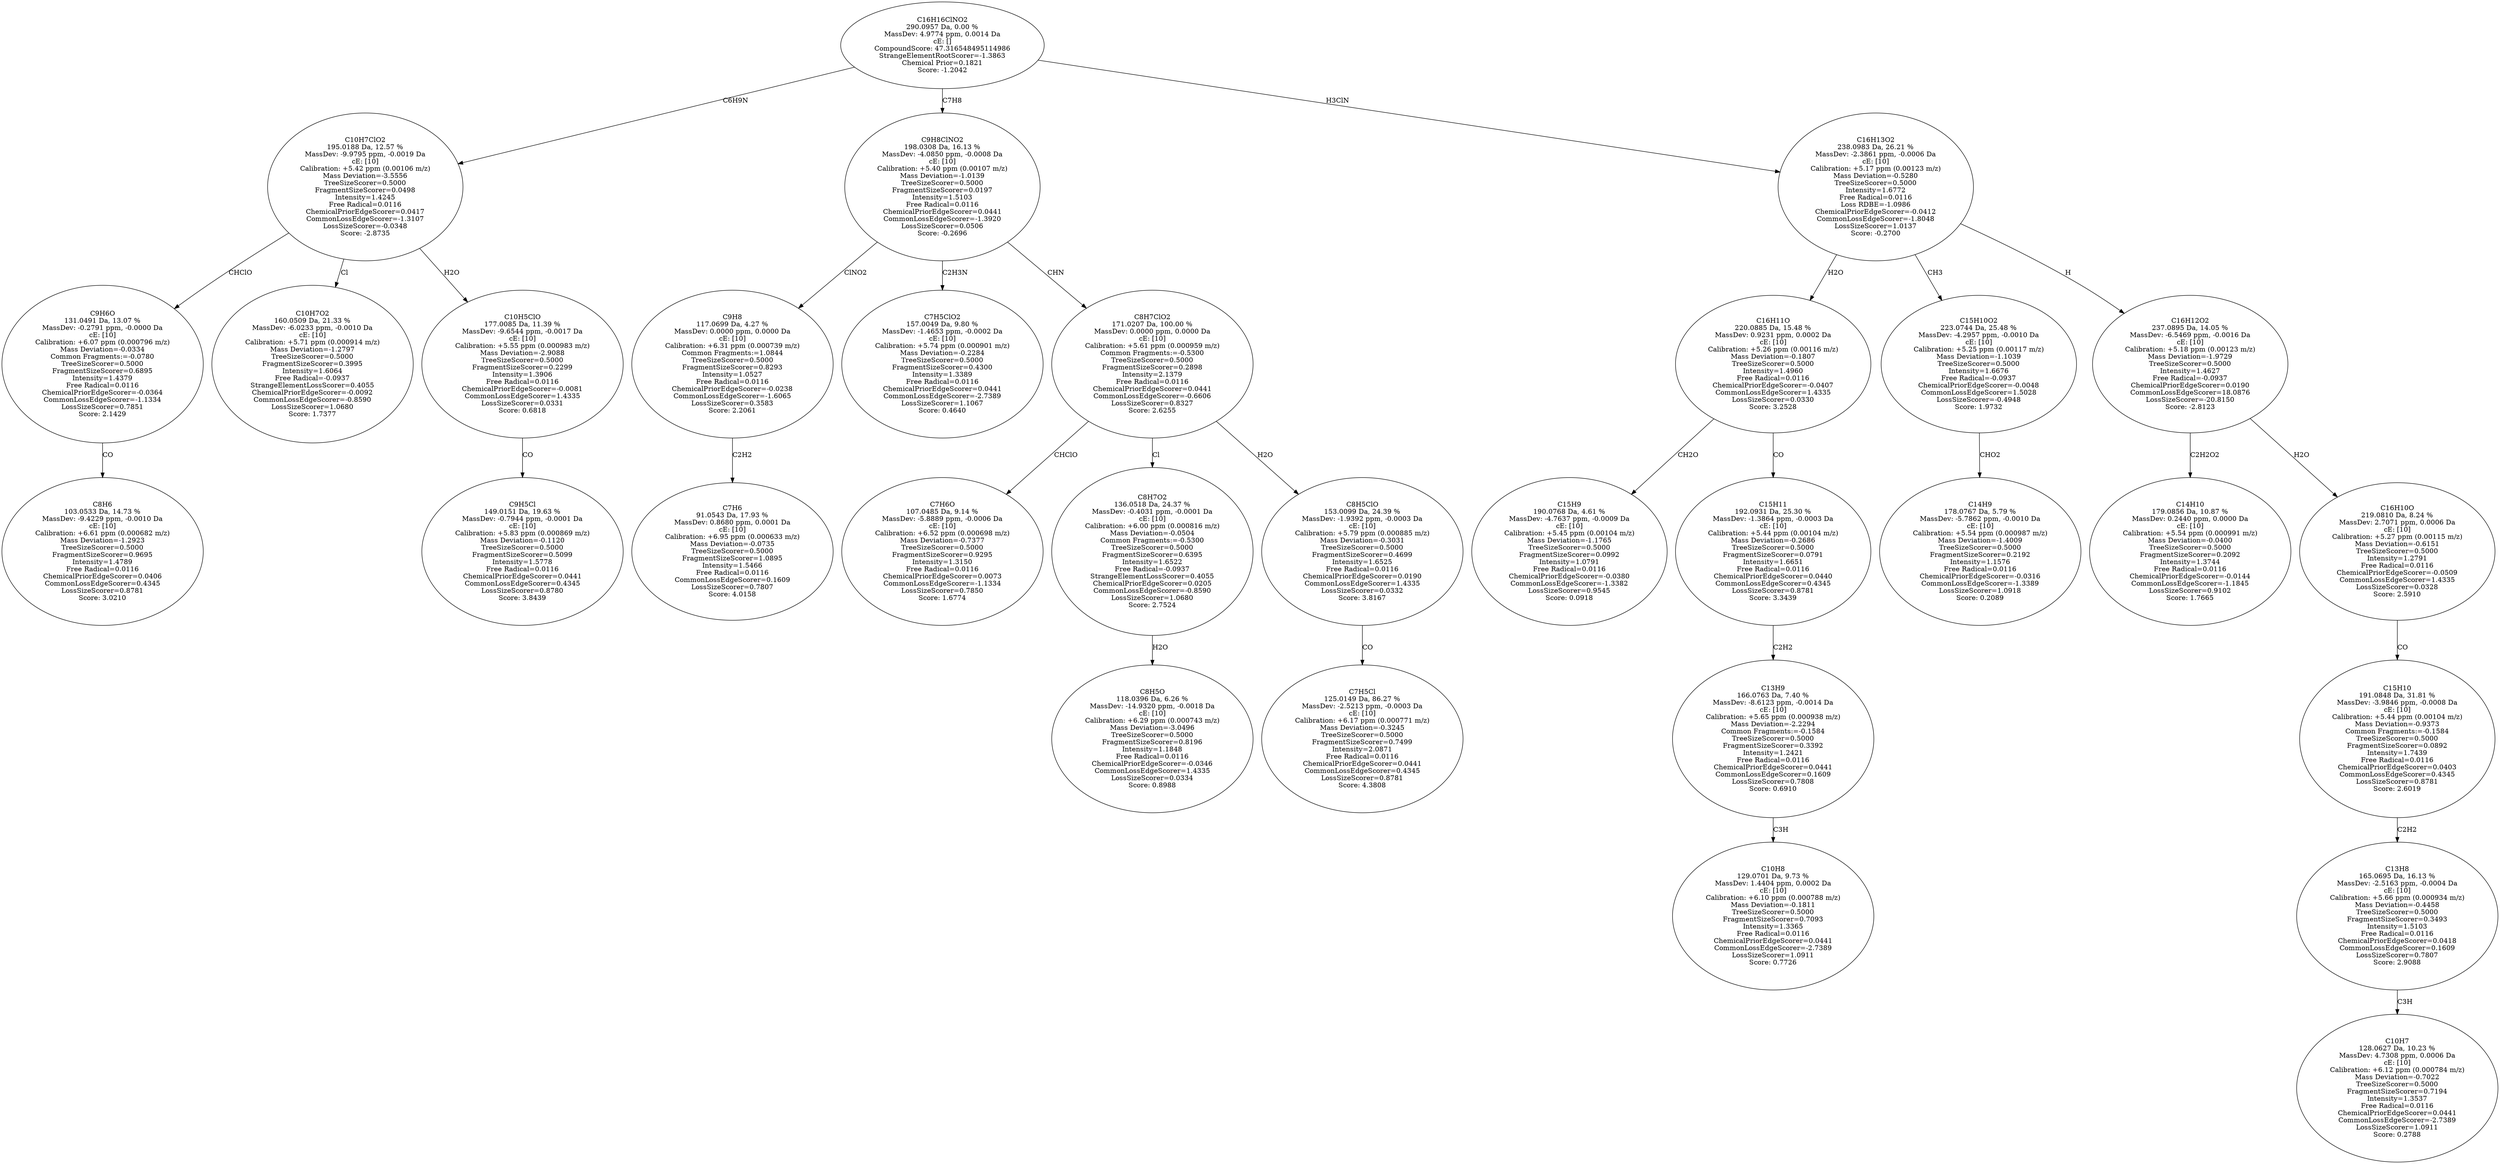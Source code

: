 strict digraph {
v1 [label="C8H6\n103.0533 Da, 14.73 %\nMassDev: -9.4229 ppm, -0.0010 Da\ncE: [10]\nCalibration: +6.61 ppm (0.000682 m/z)\nMass Deviation=-1.2923\nTreeSizeScorer=0.5000\nFragmentSizeScorer=0.9695\nIntensity=1.4789\nFree Radical=0.0116\nChemicalPriorEdgeScorer=0.0406\nCommonLossEdgeScorer=0.4345\nLossSizeScorer=0.8781\nScore: 3.0210"];
v2 [label="C9H6O\n131.0491 Da, 13.07 %\nMassDev: -0.2791 ppm, -0.0000 Da\ncE: [10]\nCalibration: +6.07 ppm (0.000796 m/z)\nMass Deviation=-0.0334\nCommon Fragments:=-0.0780\nTreeSizeScorer=0.5000\nFragmentSizeScorer=0.6895\nIntensity=1.4379\nFree Radical=0.0116\nChemicalPriorEdgeScorer=-0.0364\nCommonLossEdgeScorer=-1.1334\nLossSizeScorer=0.7851\nScore: 2.1429"];
v3 [label="C10H7O2\n160.0509 Da, 21.33 %\nMassDev: -6.0233 ppm, -0.0010 Da\ncE: [10]\nCalibration: +5.71 ppm (0.000914 m/z)\nMass Deviation=-1.2797\nTreeSizeScorer=0.5000\nFragmentSizeScorer=0.3995\nIntensity=1.6064\nFree Radical=-0.0937\nStrangeElementLossScorer=0.4055\nChemicalPriorEdgeScorer=-0.0092\nCommonLossEdgeScorer=-0.8590\nLossSizeScorer=1.0680\nScore: 1.7377"];
v4 [label="C9H5Cl\n149.0151 Da, 19.63 %\nMassDev: -0.7944 ppm, -0.0001 Da\ncE: [10]\nCalibration: +5.83 ppm (0.000869 m/z)\nMass Deviation=-0.1120\nTreeSizeScorer=0.5000\nFragmentSizeScorer=0.5099\nIntensity=1.5778\nFree Radical=0.0116\nChemicalPriorEdgeScorer=0.0441\nCommonLossEdgeScorer=0.4345\nLossSizeScorer=0.8780\nScore: 3.8439"];
v5 [label="C10H5ClO\n177.0085 Da, 11.39 %\nMassDev: -9.6544 ppm, -0.0017 Da\ncE: [10]\nCalibration: +5.55 ppm (0.000983 m/z)\nMass Deviation=-2.9088\nTreeSizeScorer=0.5000\nFragmentSizeScorer=0.2299\nIntensity=1.3906\nFree Radical=0.0116\nChemicalPriorEdgeScorer=-0.0081\nCommonLossEdgeScorer=1.4335\nLossSizeScorer=0.0331\nScore: 0.6818"];
v6 [label="C10H7ClO2\n195.0188 Da, 12.57 %\nMassDev: -9.9795 ppm, -0.0019 Da\ncE: [10]\nCalibration: +5.42 ppm (0.00106 m/z)\nMass Deviation=-3.5556\nTreeSizeScorer=0.5000\nFragmentSizeScorer=0.0498\nIntensity=1.4245\nFree Radical=0.0116\nChemicalPriorEdgeScorer=0.0417\nCommonLossEdgeScorer=-1.3107\nLossSizeScorer=-0.0348\nScore: -2.8735"];
v7 [label="C7H6\n91.0543 Da, 17.93 %\nMassDev: 0.8680 ppm, 0.0001 Da\ncE: [10]\nCalibration: +6.95 ppm (0.000633 m/z)\nMass Deviation=-0.0735\nTreeSizeScorer=0.5000\nFragmentSizeScorer=1.0895\nIntensity=1.5466\nFree Radical=0.0116\nCommonLossEdgeScorer=0.1609\nLossSizeScorer=0.7807\nScore: 4.0158"];
v8 [label="C9H8\n117.0699 Da, 4.27 %\nMassDev: 0.0000 ppm, 0.0000 Da\ncE: [10]\nCalibration: +6.31 ppm (0.000739 m/z)\nCommon Fragments:=1.0844\nTreeSizeScorer=0.5000\nFragmentSizeScorer=0.8293\nIntensity=1.0527\nFree Radical=0.0116\nChemicalPriorEdgeScorer=-0.0238\nCommonLossEdgeScorer=-1.6065\nLossSizeScorer=0.3583\nScore: 2.2061"];
v9 [label="C7H5ClO2\n157.0049 Da, 9.80 %\nMassDev: -1.4653 ppm, -0.0002 Da\ncE: [10]\nCalibration: +5.74 ppm (0.000901 m/z)\nMass Deviation=-0.2284\nTreeSizeScorer=0.5000\nFragmentSizeScorer=0.4300\nIntensity=1.3389\nFree Radical=0.0116\nChemicalPriorEdgeScorer=0.0441\nCommonLossEdgeScorer=-2.7389\nLossSizeScorer=1.1067\nScore: 0.4640"];
v10 [label="C7H6O\n107.0485 Da, 9.14 %\nMassDev: -5.8889 ppm, -0.0006 Da\ncE: [10]\nCalibration: +6.52 ppm (0.000698 m/z)\nMass Deviation=-0.7377\nTreeSizeScorer=0.5000\nFragmentSizeScorer=0.9295\nIntensity=1.3150\nFree Radical=0.0116\nChemicalPriorEdgeScorer=0.0073\nCommonLossEdgeScorer=-1.1334\nLossSizeScorer=0.7850\nScore: 1.6774"];
v11 [label="C8H5O\n118.0396 Da, 6.26 %\nMassDev: -14.9320 ppm, -0.0018 Da\ncE: [10]\nCalibration: +6.29 ppm (0.000743 m/z)\nMass Deviation=-3.0496\nTreeSizeScorer=0.5000\nFragmentSizeScorer=0.8196\nIntensity=1.1848\nFree Radical=0.0116\nChemicalPriorEdgeScorer=-0.0346\nCommonLossEdgeScorer=1.4335\nLossSizeScorer=0.0334\nScore: 0.8988"];
v12 [label="C8H7O2\n136.0518 Da, 24.37 %\nMassDev: -0.4031 ppm, -0.0001 Da\ncE: [10]\nCalibration: +6.00 ppm (0.000816 m/z)\nMass Deviation=-0.0504\nCommon Fragments:=-0.5300\nTreeSizeScorer=0.5000\nFragmentSizeScorer=0.6395\nIntensity=1.6522\nFree Radical=-0.0937\nStrangeElementLossScorer=0.4055\nChemicalPriorEdgeScorer=0.0205\nCommonLossEdgeScorer=-0.8590\nLossSizeScorer=1.0680\nScore: 2.7524"];
v13 [label="C7H5Cl\n125.0149 Da, 86.27 %\nMassDev: -2.5213 ppm, -0.0003 Da\ncE: [10]\nCalibration: +6.17 ppm (0.000771 m/z)\nMass Deviation=-0.3245\nTreeSizeScorer=0.5000\nFragmentSizeScorer=0.7499\nIntensity=2.0871\nFree Radical=0.0116\nChemicalPriorEdgeScorer=0.0441\nCommonLossEdgeScorer=0.4345\nLossSizeScorer=0.8781\nScore: 4.3808"];
v14 [label="C8H5ClO\n153.0099 Da, 24.39 %\nMassDev: -1.9392 ppm, -0.0003 Da\ncE: [10]\nCalibration: +5.79 ppm (0.000885 m/z)\nMass Deviation=-0.3031\nTreeSizeScorer=0.5000\nFragmentSizeScorer=0.4699\nIntensity=1.6525\nFree Radical=0.0116\nChemicalPriorEdgeScorer=0.0190\nCommonLossEdgeScorer=1.4335\nLossSizeScorer=0.0332\nScore: 3.8167"];
v15 [label="C8H7ClO2\n171.0207 Da, 100.00 %\nMassDev: 0.0000 ppm, 0.0000 Da\ncE: [10]\nCalibration: +5.61 ppm (0.000959 m/z)\nCommon Fragments:=-0.5300\nTreeSizeScorer=0.5000\nFragmentSizeScorer=0.2898\nIntensity=2.1379\nFree Radical=0.0116\nChemicalPriorEdgeScorer=0.0441\nCommonLossEdgeScorer=-0.6606\nLossSizeScorer=0.8327\nScore: 2.6255"];
v16 [label="C9H8ClNO2\n198.0308 Da, 16.13 %\nMassDev: -4.0850 ppm, -0.0008 Da\ncE: [10]\nCalibration: +5.40 ppm (0.00107 m/z)\nMass Deviation=-1.0139\nTreeSizeScorer=0.5000\nFragmentSizeScorer=0.0197\nIntensity=1.5103\nFree Radical=0.0116\nChemicalPriorEdgeScorer=0.0441\nCommonLossEdgeScorer=-1.3920\nLossSizeScorer=0.0506\nScore: -0.2696"];
v17 [label="C15H9\n190.0768 Da, 4.61 %\nMassDev: -4.7637 ppm, -0.0009 Da\ncE: [10]\nCalibration: +5.45 ppm (0.00104 m/z)\nMass Deviation=-1.1765\nTreeSizeScorer=0.5000\nFragmentSizeScorer=0.0992\nIntensity=1.0791\nFree Radical=0.0116\nChemicalPriorEdgeScorer=-0.0380\nCommonLossEdgeScorer=-1.3382\nLossSizeScorer=0.9545\nScore: 0.0918"];
v18 [label="C10H8\n129.0701 Da, 9.73 %\nMassDev: 1.4404 ppm, 0.0002 Da\ncE: [10]\nCalibration: +6.10 ppm (0.000788 m/z)\nMass Deviation=-0.1811\nTreeSizeScorer=0.5000\nFragmentSizeScorer=0.7093\nIntensity=1.3365\nFree Radical=0.0116\nChemicalPriorEdgeScorer=0.0441\nCommonLossEdgeScorer=-2.7389\nLossSizeScorer=1.0911\nScore: 0.7726"];
v19 [label="C13H9\n166.0763 Da, 7.40 %\nMassDev: -8.6123 ppm, -0.0014 Da\ncE: [10]\nCalibration: +5.65 ppm (0.000938 m/z)\nMass Deviation=-2.2294\nCommon Fragments:=-0.1584\nTreeSizeScorer=0.5000\nFragmentSizeScorer=0.3392\nIntensity=1.2421\nFree Radical=0.0116\nChemicalPriorEdgeScorer=0.0441\nCommonLossEdgeScorer=0.1609\nLossSizeScorer=0.7808\nScore: 0.6910"];
v20 [label="C15H11\n192.0931 Da, 25.30 %\nMassDev: -1.3864 ppm, -0.0003 Da\ncE: [10]\nCalibration: +5.44 ppm (0.00104 m/z)\nMass Deviation=-0.2686\nTreeSizeScorer=0.5000\nFragmentSizeScorer=0.0791\nIntensity=1.6651\nFree Radical=0.0116\nChemicalPriorEdgeScorer=0.0440\nCommonLossEdgeScorer=0.4345\nLossSizeScorer=0.8781\nScore: 3.3439"];
v21 [label="C16H11O\n220.0885 Da, 15.48 %\nMassDev: 0.9231 ppm, 0.0002 Da\ncE: [10]\nCalibration: +5.26 ppm (0.00116 m/z)\nMass Deviation=-0.1807\nTreeSizeScorer=0.5000\nIntensity=1.4960\nFree Radical=0.0116\nChemicalPriorEdgeScorer=-0.0407\nCommonLossEdgeScorer=1.4335\nLossSizeScorer=0.0330\nScore: 3.2528"];
v22 [label="C14H9\n178.0767 Da, 5.79 %\nMassDev: -5.7862 ppm, -0.0010 Da\ncE: [10]\nCalibration: +5.54 ppm (0.000987 m/z)\nMass Deviation=-1.4009\nTreeSizeScorer=0.5000\nFragmentSizeScorer=0.2192\nIntensity=1.1576\nFree Radical=0.0116\nChemicalPriorEdgeScorer=-0.0316\nCommonLossEdgeScorer=-1.3389\nLossSizeScorer=1.0918\nScore: 0.2089"];
v23 [label="C15H10O2\n223.0744 Da, 25.48 %\nMassDev: -4.2957 ppm, -0.0010 Da\ncE: [10]\nCalibration: +5.25 ppm (0.00117 m/z)\nMass Deviation=-1.1039\nTreeSizeScorer=0.5000\nIntensity=1.6676\nFree Radical=-0.0937\nChemicalPriorEdgeScorer=-0.0048\nCommonLossEdgeScorer=1.5028\nLossSizeScorer=-0.4948\nScore: 1.9732"];
v24 [label="C14H10\n179.0856 Da, 10.87 %\nMassDev: 0.2440 ppm, 0.0000 Da\ncE: [10]\nCalibration: +5.54 ppm (0.000991 m/z)\nMass Deviation=-0.0400\nTreeSizeScorer=0.5000\nFragmentSizeScorer=0.2092\nIntensity=1.3744\nFree Radical=0.0116\nChemicalPriorEdgeScorer=-0.0144\nCommonLossEdgeScorer=-1.1845\nLossSizeScorer=0.9102\nScore: 1.7665"];
v25 [label="C10H7\n128.0627 Da, 10.23 %\nMassDev: 4.7308 ppm, 0.0006 Da\ncE: [10]\nCalibration: +6.12 ppm (0.000784 m/z)\nMass Deviation=-0.7022\nTreeSizeScorer=0.5000\nFragmentSizeScorer=0.7194\nIntensity=1.3537\nFree Radical=0.0116\nChemicalPriorEdgeScorer=0.0441\nCommonLossEdgeScorer=-2.7389\nLossSizeScorer=1.0911\nScore: 0.2788"];
v26 [label="C13H8\n165.0695 Da, 16.13 %\nMassDev: -2.5163 ppm, -0.0004 Da\ncE: [10]\nCalibration: +5.66 ppm (0.000934 m/z)\nMass Deviation=-0.4458\nTreeSizeScorer=0.5000\nFragmentSizeScorer=0.3493\nIntensity=1.5103\nFree Radical=0.0116\nChemicalPriorEdgeScorer=0.0418\nCommonLossEdgeScorer=0.1609\nLossSizeScorer=0.7807\nScore: 2.9088"];
v27 [label="C15H10\n191.0848 Da, 31.81 %\nMassDev: -3.9846 ppm, -0.0008 Da\ncE: [10]\nCalibration: +5.44 ppm (0.00104 m/z)\nMass Deviation=-0.9373\nCommon Fragments:=-0.1584\nTreeSizeScorer=0.5000\nFragmentSizeScorer=0.0892\nIntensity=1.7439\nFree Radical=0.0116\nChemicalPriorEdgeScorer=0.0403\nCommonLossEdgeScorer=0.4345\nLossSizeScorer=0.8781\nScore: 2.6019"];
v28 [label="C16H10O\n219.0810 Da, 8.24 %\nMassDev: 2.7071 ppm, 0.0006 Da\ncE: [10]\nCalibration: +5.27 ppm (0.00115 m/z)\nMass Deviation=-0.6151\nTreeSizeScorer=0.5000\nIntensity=1.2791\nFree Radical=0.0116\nChemicalPriorEdgeScorer=-0.0509\nCommonLossEdgeScorer=1.4335\nLossSizeScorer=0.0328\nScore: 2.5910"];
v29 [label="C16H12O2\n237.0895 Da, 14.05 %\nMassDev: -6.5469 ppm, -0.0016 Da\ncE: [10]\nCalibration: +5.18 ppm (0.00123 m/z)\nMass Deviation=-1.9729\nTreeSizeScorer=0.5000\nIntensity=1.4627\nFree Radical=-0.0937\nChemicalPriorEdgeScorer=0.0190\nCommonLossEdgeScorer=18.0876\nLossSizeScorer=-20.8150\nScore: -2.8123"];
v30 [label="C16H13O2\n238.0983 Da, 26.21 %\nMassDev: -2.3861 ppm, -0.0006 Da\ncE: [10]\nCalibration: +5.17 ppm (0.00123 m/z)\nMass Deviation=-0.5280\nTreeSizeScorer=0.5000\nIntensity=1.6772\nFree Radical=0.0116\nLoss RDBE=-1.0986\nChemicalPriorEdgeScorer=-0.0412\nCommonLossEdgeScorer=-1.8048\nLossSizeScorer=1.0137\nScore: -0.2700"];
v31 [label="C16H16ClNO2\n290.0957 Da, 0.00 %\nMassDev: 4.9774 ppm, 0.0014 Da\ncE: []\nCompoundScore: 47.316548495114986\nStrangeElementRootScorer=-1.3863\nChemical Prior=0.1821\nScore: -1.2042"];
v2 -> v1 [label="CO"];
v6 -> v2 [label="CHClO"];
v6 -> v3 [label="Cl"];
v5 -> v4 [label="CO"];
v6 -> v5 [label="H2O"];
v31 -> v6 [label="C6H9N"];
v8 -> v7 [label="C2H2"];
v16 -> v8 [label="ClNO2"];
v16 -> v9 [label="C2H3N"];
v15 -> v10 [label="CHClO"];
v12 -> v11 [label="H2O"];
v15 -> v12 [label="Cl"];
v14 -> v13 [label="CO"];
v15 -> v14 [label="H2O"];
v16 -> v15 [label="CHN"];
v31 -> v16 [label="C7H8"];
v21 -> v17 [label="CH2O"];
v19 -> v18 [label="C3H"];
v20 -> v19 [label="C2H2"];
v21 -> v20 [label="CO"];
v30 -> v21 [label="H2O"];
v23 -> v22 [label="CHO2"];
v30 -> v23 [label="CH3"];
v29 -> v24 [label="C2H2O2"];
v26 -> v25 [label="C3H"];
v27 -> v26 [label="C2H2"];
v28 -> v27 [label="CO"];
v29 -> v28 [label="H2O"];
v30 -> v29 [label="H"];
v31 -> v30 [label="H3ClN"];
}
